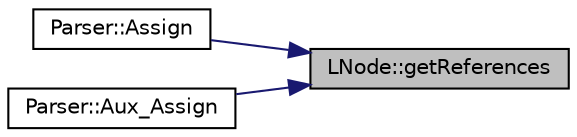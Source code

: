 digraph "LNode::getReferences"
{
 // INTERACTIVE_SVG=YES
 // LATEX_PDF_SIZE
  edge [fontname="Helvetica",fontsize="10",labelfontname="Helvetica",labelfontsize="10"];
  node [fontname="Helvetica",fontsize="10",shape=record];
  rankdir="RL";
  Node1 [label="LNode::getReferences",height=0.2,width=0.4,color="black", fillcolor="grey75", style="filled", fontcolor="black",tooltip=" "];
  Node1 -> Node2 [dir="back",color="midnightblue",fontsize="10",style="solid",fontname="Helvetica"];
  Node2 [label="Parser::Assign",height=0.2,width=0.4,color="black", fillcolor="white", style="filled",URL="$classParser.html#ad548d6c7d52e8147b3c2067b2696c681",tooltip="function to assign a value to a variable by it tag"];
  Node1 -> Node3 [dir="back",color="midnightblue",fontsize="10",style="solid",fontname="Helvetica"];
  Node3 [label="Parser::Aux_Assign",height=0.2,width=0.4,color="black", fillcolor="white", style="filled",URL="$classParser.html#aa515a5cb14d30596b5b280b977fa79d4",tooltip="get the LNode of a objet property or a variable"];
}
